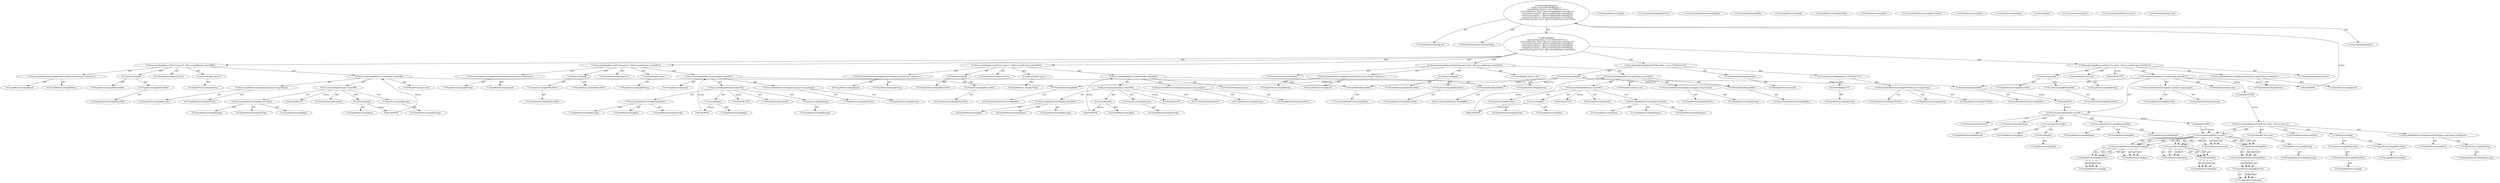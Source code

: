 digraph "testDecideRange#?" {
0 [label="3:CtTypeReferenceImpl@void" shape=ellipse]
1 [label="3:CtVirtualElement@testDecideRange" shape=ellipse]
2 [label="4:CtTypeReferenceImpl@IntFilter" shape=ellipse]
3 [label="4:CtPackageReferenceImpl@" shape=ellipse]
4 [label="4:CtExecutableReferenceImpl@CSVFilter(java.lang.String)" shape=ellipse]
5 [label="4:CtTypeReferenceImpl@CSVFilter" shape=ellipse]
6 [label="4:CtTypeReferenceImpl@CSVFilter" shape=ellipse]
7 [label="4:CtTypeReferenceImpl@String" shape=ellipse]
8 [label="4:CtLiteralImpl@\"0-2\"" shape=ellipse]
9 [label="4:CtTypeReferenceImpl@String" shape=ellipse]
10 [label="4:CtConstructorCallImpl@new CSVFilter(\"0-2\")" shape=ellipse]
11 [label="4:CtVirtualElement@filter" shape=ellipse]
12 [label="4:CtLocalVariableImpl@final IntFilter filter = new CSVFilter(\"0-2\")" shape=ellipse]
13 [label="5:CtExecutableReferenceImpl@assertFalse(java.lang.String,<unknown>)" shape=ellipse]
14 [label="5:CtTypeReferenceImpl@String" shape=ellipse]
15 [label="5:CtTypeReferenceImpl@null" shape=ellipse]
16 [label="5:CtVirtualElement@assertFalse" shape=ellipse]
17 [label="5:CtTypeAccessImpl@PlaceHold" shape=ellipse]
18 [label="5:CtTypeReferenceImpl@PlaceHold" shape=ellipse]
19 [label="5:CtThisAccessImpl@" shape=ellipse]
20 [label="5:CtTypeReferenceImpl@PlaceHold" shape=ellipse]
21 [label="5:CtLiteralImpl@\"less than\"" shape=ellipse]
22 [label="5:CtTypeReferenceImpl@String" shape=ellipse]
23 [label="5:CtExecutableReferenceImpl@accept(java.lang.Integer)" shape=ellipse]
24 [label="5:CtTypeReferenceImpl@IntFilter" shape=ellipse]
25 [label="5:CtTypeReferenceImpl@Integer" shape=ellipse]
26 [label="5:CtVirtualElement@accept" shape=ellipse]
27 [label="5:CtVariableReadImpl@filter" shape=ellipse]
28 [label="5:CtLocalVariableReferenceImpl@filter" shape=ellipse]
29 [label="5:CtExecutableReferenceImpl@valueOf(int)" shape=ellipse]
30 [label="5:CtTypeReferenceImpl@Integer" shape=ellipse]
31 [label="5:CtTypeReferenceImpl@Integer" shape=ellipse]
32 [label="5:CtTypeReferenceImpl@int" shape=ellipse]
33 [label="5:CtVirtualElement@valueOf" shape=ellipse]
34 [label="5:CtTypeAccessImpl@Integer" shape=ellipse]
35 [label="5:CtTypeReferenceImpl@Integer" shape=ellipse]
36 [label="5:CtLiteralImpl@1" shape=ellipse]
37 [label="5:CtTypeReferenceImpl@int" shape=ellipse]
38 [label="5:CtUnaryOperatorImpl@-1" shape=ellipse]
39 [label="5:CtTypeReferenceImpl@int" shape=ellipse]
40 [label="5:CtInvocationImpl@Integer.valueOf(-1)" shape=ellipse]
41 [label="5:CtInvocationImpl@filter.accept(Integer.valueOf(-1))" shape=ellipse]
42 [label="5:CtInvocationImpl@assertFalse(\"less than\", filter.accept(Integer.valueOf(-1)))" shape=ellipse]
43 [label="6:CtExecutableReferenceImpl@assertTrue(java.lang.String,<unknown>)" shape=ellipse]
44 [label="6:CtTypeReferenceImpl@String" shape=ellipse]
45 [label="6:CtTypeReferenceImpl@null" shape=ellipse]
46 [label="6:CtVirtualElement@assertTrue" shape=ellipse]
47 [label="6:CtTypeAccessImpl@PlaceHold" shape=ellipse]
48 [label="6:CtTypeReferenceImpl@PlaceHold" shape=ellipse]
49 [label="6:CtThisAccessImpl@" shape=ellipse]
50 [label="6:CtTypeReferenceImpl@PlaceHold" shape=ellipse]
51 [label="6:CtLiteralImpl@\"equal 0\"" shape=ellipse]
52 [label="6:CtTypeReferenceImpl@String" shape=ellipse]
53 [label="6:CtExecutableReferenceImpl@accept(java.lang.Integer)" shape=ellipse]
54 [label="6:CtTypeReferenceImpl@IntFilter" shape=ellipse]
55 [label="6:CtTypeReferenceImpl@Integer" shape=ellipse]
56 [label="6:CtVirtualElement@accept" shape=ellipse]
57 [label="6:CtVariableReadImpl@filter" shape=ellipse]
58 [label="6:CtLocalVariableReferenceImpl@filter" shape=ellipse]
59 [label="6:CtExecutableReferenceImpl@valueOf(int)" shape=ellipse]
60 [label="6:CtTypeReferenceImpl@Integer" shape=ellipse]
61 [label="6:CtTypeReferenceImpl@Integer" shape=ellipse]
62 [label="6:CtTypeReferenceImpl@int" shape=ellipse]
63 [label="6:CtVirtualElement@valueOf" shape=ellipse]
64 [label="6:CtTypeAccessImpl@Integer" shape=ellipse]
65 [label="6:CtTypeReferenceImpl@Integer" shape=ellipse]
66 [label="6:CtLiteralImpl@0" shape=ellipse]
67 [label="6:CtTypeReferenceImpl@int" shape=ellipse]
68 [label="6:CtInvocationImpl@Integer.valueOf(0)" shape=ellipse]
69 [label="6:CtInvocationImpl@filter.accept(Integer.valueOf(0))" shape=ellipse]
70 [label="6:CtInvocationImpl@assertTrue(\"equal 0\", filter.accept(Integer.valueOf(0)))" shape=ellipse]
71 [label="7:CtExecutableReferenceImpl@assertTrue(java.lang.String,<unknown>)" shape=ellipse]
72 [label="7:CtTypeReferenceImpl@String" shape=ellipse]
73 [label="7:CtTypeReferenceImpl@null" shape=ellipse]
74 [label="7:CtVirtualElement@assertTrue" shape=ellipse]
75 [label="7:CtTypeAccessImpl@PlaceHold" shape=ellipse]
76 [label="7:CtTypeReferenceImpl@PlaceHold" shape=ellipse]
77 [label="7:CtThisAccessImpl@" shape=ellipse]
78 [label="7:CtTypeReferenceImpl@PlaceHold" shape=ellipse]
79 [label="7:CtLiteralImpl@\"equal 1\"" shape=ellipse]
80 [label="7:CtTypeReferenceImpl@String" shape=ellipse]
81 [label="7:CtExecutableReferenceImpl@accept(java.lang.Integer)" shape=ellipse]
82 [label="7:CtTypeReferenceImpl@IntFilter" shape=ellipse]
83 [label="7:CtTypeReferenceImpl@Integer" shape=ellipse]
84 [label="7:CtVirtualElement@accept" shape=ellipse]
85 [label="7:CtVariableReadImpl@filter" shape=ellipse]
86 [label="7:CtLocalVariableReferenceImpl@filter" shape=ellipse]
87 [label="7:CtExecutableReferenceImpl@valueOf(int)" shape=ellipse]
88 [label="7:CtTypeReferenceImpl@Integer" shape=ellipse]
89 [label="7:CtTypeReferenceImpl@Integer" shape=ellipse]
90 [label="7:CtTypeReferenceImpl@int" shape=ellipse]
91 [label="7:CtVirtualElement@valueOf" shape=ellipse]
92 [label="7:CtTypeAccessImpl@Integer" shape=ellipse]
93 [label="7:CtTypeReferenceImpl@Integer" shape=ellipse]
94 [label="7:CtLiteralImpl@1" shape=ellipse]
95 [label="7:CtTypeReferenceImpl@int" shape=ellipse]
96 [label="7:CtInvocationImpl@Integer.valueOf(1)" shape=ellipse]
97 [label="7:CtInvocationImpl@filter.accept(Integer.valueOf(1))" shape=ellipse]
98 [label="7:CtInvocationImpl@assertTrue(\"equal 1\", filter.accept(Integer.valueOf(1)))" shape=ellipse]
99 [label="8:CtExecutableReferenceImpl@assertTrue(java.lang.String,<unknown>)" shape=ellipse]
100 [label="8:CtTypeReferenceImpl@String" shape=ellipse]
101 [label="8:CtTypeReferenceImpl@null" shape=ellipse]
102 [label="8:CtVirtualElement@assertTrue" shape=ellipse]
103 [label="8:CtTypeAccessImpl@PlaceHold" shape=ellipse]
104 [label="8:CtTypeReferenceImpl@PlaceHold" shape=ellipse]
105 [label="8:CtThisAccessImpl@" shape=ellipse]
106 [label="8:CtTypeReferenceImpl@PlaceHold" shape=ellipse]
107 [label="8:CtLiteralImpl@\"equal 2\"" shape=ellipse]
108 [label="8:CtTypeReferenceImpl@String" shape=ellipse]
109 [label="8:CtExecutableReferenceImpl@accept(java.lang.Integer)" shape=ellipse]
110 [label="8:CtTypeReferenceImpl@IntFilter" shape=ellipse]
111 [label="8:CtTypeReferenceImpl@Integer" shape=ellipse]
112 [label="8:CtVirtualElement@accept" shape=ellipse]
113 [label="8:CtVariableReadImpl@filter" shape=ellipse]
114 [label="8:CtLocalVariableReferenceImpl@filter" shape=ellipse]
115 [label="8:CtExecutableReferenceImpl@valueOf(int)" shape=ellipse]
116 [label="8:CtTypeReferenceImpl@Integer" shape=ellipse]
117 [label="8:CtTypeReferenceImpl@Integer" shape=ellipse]
118 [label="8:CtTypeReferenceImpl@int" shape=ellipse]
119 [label="8:CtVirtualElement@valueOf" shape=ellipse]
120 [label="8:CtTypeAccessImpl@Integer" shape=ellipse]
121 [label="8:CtTypeReferenceImpl@Integer" shape=ellipse]
122 [label="8:CtLiteralImpl@2" shape=ellipse]
123 [label="8:CtTypeReferenceImpl@int" shape=ellipse]
124 [label="8:CtInvocationImpl@Integer.valueOf(2)" shape=ellipse]
125 [label="8:CtInvocationImpl@filter.accept(Integer.valueOf(2))" shape=ellipse]
126 [label="8:CtInvocationImpl@assertTrue(\"equal 2\", filter.accept(Integer.valueOf(2)))" shape=ellipse]
127 [label="9:CtExecutableReferenceImpl@assertFalse(java.lang.String,<unknown>)" shape=ellipse]
128 [label="9:CtTypeReferenceImpl@String" shape=ellipse]
129 [label="9:CtTypeReferenceImpl@null" shape=ellipse]
130 [label="9:CtVirtualElement@assertFalse" shape=ellipse]
131 [label="9:CtTypeAccessImpl@PlaceHold" shape=ellipse]
132 [label="9:CtTypeReferenceImpl@PlaceHold" shape=ellipse]
133 [label="9:CtThisAccessImpl@" shape=ellipse]
134 [label="9:CtTypeReferenceImpl@PlaceHold" shape=ellipse]
135 [label="9:CtLiteralImpl@\"greater than\"" shape=ellipse]
136 [label="9:CtTypeReferenceImpl@String" shape=ellipse]
137 [label="9:CtExecutableReferenceImpl@accept(java.lang.Integer)" shape=ellipse]
138 [label="9:CtTypeReferenceImpl@IntFilter" shape=ellipse]
139 [label="9:CtTypeReferenceImpl@Integer" shape=ellipse]
140 [label="9:CtVirtualElement@accept" shape=ellipse]
141 [label="9:CtVariableReadImpl@filter" shape=ellipse]
142 [label="9:CtLocalVariableReferenceImpl@filter" shape=ellipse]
143 [label="9:CtExecutableReferenceImpl@valueOf(int)" shape=ellipse]
144 [label="9:CtTypeReferenceImpl@Integer" shape=ellipse]
145 [label="9:CtTypeReferenceImpl@Integer" shape=ellipse]
146 [label="9:CtTypeReferenceImpl@int" shape=ellipse]
147 [label="9:CtVirtualElement@valueOf" shape=ellipse]
148 [label="9:CtTypeAccessImpl@Integer" shape=ellipse]
149 [label="9:CtTypeReferenceImpl@Integer" shape=ellipse]
150 [label="9:CtLiteralImpl@3" shape=ellipse]
151 [label="9:CtTypeReferenceImpl@int" shape=ellipse]
152 [label="9:CtInvocationImpl@Integer.valueOf(3)" shape=ellipse]
153 [label="9:CtInvocationImpl@filter.accept(Integer.valueOf(3))" shape=ellipse]
154 [label="9:CtInvocationImpl@assertFalse(\"greater than\", filter.accept(Integer.valueOf(3)))" shape=ellipse]
155 [label="3:CtBlockImpl@\{
    final IntFilter filter = new CSVFilter(\"0-2\");
    assertFalse(\"less than\", filter.accept(Integer.valueOf(-1)));
    assertTrue(\"equal 0\", filter.accept(Integer.valueOf(0)));
    assertTrue(\"equal 1\", filter.accept(Integer.valueOf(1)));
    assertTrue(\"equal 2\", filter.accept(Integer.valueOf(2)));
    assertFalse(\"greater than\", filter.accept(Integer.valueOf(3)));
\}" shape=ellipse]
156 [label="3:CtMethodImpl@@Test
public void testDecideRange() \{
    final IntFilter filter = new CSVFilter(\"0-2\");
    assertFalse(\"less than\", filter.accept(Integer.valueOf(-1)));
    assertTrue(\"equal 0\", filter.accept(Integer.valueOf(0)));
    assertTrue(\"equal 1\", filter.accept(Integer.valueOf(1)));
    assertTrue(\"equal 2\", filter.accept(Integer.valueOf(2)));
    assertFalse(\"greater than\", filter.accept(Integer.valueOf(3)));
\}" shape=ellipse]
157 [label="2:CtAnnotationImpl@@Test" shape=ellipse]
158 [label="5:Update@UPDATE" shape=ellipse]
159 [label="5:CtPackageReferenceImpl@" shape=ellipse]
160 [label="5:CtTypeReferenceImpl@PlaceHold" shape=ellipse]
161 [label="5:CtPackageReferenceImpl@" shape=ellipse]
162 [label="5:CtTypeReferenceImpl@PlaceHold" shape=ellipse]
163 [label="5:CtTypeAccessImpl@PlaceHold" shape=ellipse]
164 [label="5:CtThisAccessImpl@" shape=ellipse]
165 [label="5:CtPackageReferenceImpl@java.lang" shape=ellipse]
166 [label="5:CtTypeReferenceImpl@String" shape=ellipse]
167 [label="5:CtTypeReferenceImpl@null" shape=ellipse]
168 [label="5:CtExecutableReferenceImpl@assertFalse(java.lang.String,<unknown>)" shape=ellipse]
169 [label="5:CtPackageReferenceImpl@java.lang" shape=ellipse]
170 [label="5:CtTypeReferenceImpl@String" shape=ellipse]
171 [label="5:CtLiteralImpl@\"less than\"" shape=ellipse]
172 [label="5:CtPackageReferenceImpl@" shape=ellipse]
173 [label="5:CtTypeReferenceImpl@IntFilter" shape=ellipse]
174 [label="5:CtLocalVariableReferenceImpl@filter" shape=ellipse]
175 [label="5:CtVariableReadImpl@filter" shape=ellipse]
176 [label="5:CtPackageReferenceImpl@" shape=ellipse]
177 [label="5:CtTypeReferenceImpl@IntFilter" shape=ellipse]
178 [label="5:CtTypeReferenceImpl@int" shape=ellipse]
179 [label="5:CtExecutableReferenceImpl@accept(int)" shape=ellipse]
180 [label="5:CtTypeReferenceImpl@int" shape=ellipse]
181 [label="5:CtTypeReferenceImpl@int" shape=ellipse]
182 [label="5:CtLiteralImpl@1" shape=ellipse]
183 [label="5:CtUnaryOperatorImpl@-1" shape=ellipse]
184 [label="5:CtInvocationImpl@filter.accept(-1)" shape=ellipse]
185 [label="5:CtVirtualElement@accept" shape=ellipse]
186 [label="5:CtInvocationImpl@assertFalse(\"less than\", filter.accept(-1))" shape=ellipse]
187 [label="5:CtVirtualElement@assertFalse" shape=ellipse]
188 [label="5:Update@UPDATE" shape=ellipse]
189 [label="5:CtPackageReferenceImpl@" shape=ellipse]
190 [label="5:CtTypeReferenceImpl@IntFilter" shape=ellipse]
191 [label="5:CtLocalVariableReferenceImpl@filter" shape=ellipse]
192 [label="5:CtVariableReadImpl@filter" shape=ellipse]
193 [label="5:CtPackageReferenceImpl@" shape=ellipse]
194 [label="5:CtTypeReferenceImpl@IntFilter" shape=ellipse]
195 [label="5:CtTypeReferenceImpl@int" shape=ellipse]
196 [label="5:CtExecutableReferenceImpl@accept(int)" shape=ellipse]
197 [label="5:CtTypeReferenceImpl@int" shape=ellipse]
198 [label="5:CtTypeReferenceImpl@int" shape=ellipse]
199 [label="5:CtLiteralImpl@1" shape=ellipse]
200 [label="5:CtUnaryOperatorImpl@-1" shape=ellipse]
201 [label="5:CtInvocationImpl@filter.accept(-1)" shape=ellipse]
202 [label="5:CtVirtualElement@accept" shape=ellipse]
203 [label="5:Delete@DELETE" shape=ellipse]
204 [label="6:Delete@DELETE" shape=ellipse]
205 [label="7:Delete@DELETE" shape=ellipse]
206 [label="8:Delete@DELETE" shape=ellipse]
207 [label="9:Delete@DELETE" shape=ellipse]
208 [label="5:Move@MOVE" shape=ellipse]
209 [label="5:Move@MOVE" shape=ellipse]
210 [label="6:Move@MOVE" shape=ellipse]
211 [label="7:Move@MOVE" shape=ellipse]
212 [label="8:Move@MOVE" shape=ellipse]
213 [label="9:Move@MOVE" shape=ellipse]
2 -> 3 [label="AST"];
4 -> 5 [label="AST"];
4 -> 6 [label="AST"];
4 -> 7 [label="AST"];
8 -> 9 [label="AST"];
10 -> 4 [label="AST"];
10 -> 8 [label="AST"];
11 -> 27 [label="Define-Use"];
11 -> 57 [label="Define-Use"];
11 -> 85 [label="Define-Use"];
11 -> 113 [label="Define-Use"];
11 -> 141 [label="Define-Use"];
12 -> 11 [label="AST"];
12 -> 2 [label="AST"];
12 -> 10 [label="AST"];
13 -> 14 [label="AST"];
13 -> 15 [label="AST"];
17 -> 18 [label="AST"];
19 -> 20 [label="AST"];
19 -> 17 [label="AST"];
21 -> 22 [label="AST"];
23 -> 24 [label="AST"];
23 -> 25 [label="AST"];
27 -> 28 [label="AST"];
27 -> 209 [label="Action"];
29 -> 30 [label="AST"];
29 -> 31 [label="AST"];
29 -> 32 [label="AST"];
34 -> 35 [label="AST"];
36 -> 37 [label="AST"];
38 -> 39 [label="AST"];
38 -> 36 [label="AST"];
40 -> 33 [label="AST"];
40 -> 34 [label="AST"];
40 -> 29 [label="AST"];
40 -> 38 [label="AST"];
40 -> 188 [label="Action"];
41 -> 26 [label="AST"];
41 -> 27 [label="AST"];
41 -> 23 [label="AST"];
41 -> 40 [label="AST"];
41 -> 158 [label="Action"];
41 -> 208 [label="Action"];
42 -> 16 [label="AST"];
42 -> 19 [label="AST"];
42 -> 13 [label="AST"];
42 -> 21 [label="AST"];
42 -> 41 [label="AST"];
42 -> 203 [label="Action"];
43 -> 44 [label="AST"];
43 -> 45 [label="AST"];
47 -> 48 [label="AST"];
49 -> 50 [label="AST"];
49 -> 47 [label="AST"];
51 -> 52 [label="AST"];
53 -> 54 [label="AST"];
53 -> 55 [label="AST"];
57 -> 58 [label="AST"];
59 -> 60 [label="AST"];
59 -> 61 [label="AST"];
59 -> 62 [label="AST"];
64 -> 65 [label="AST"];
66 -> 67 [label="AST"];
66 -> 210 [label="Action"];
68 -> 63 [label="AST"];
68 -> 64 [label="AST"];
68 -> 59 [label="AST"];
68 -> 66 [label="AST"];
68 -> 204 [label="Action"];
69 -> 56 [label="AST"];
69 -> 57 [label="AST"];
69 -> 53 [label="AST"];
69 -> 68 [label="AST"];
70 -> 46 [label="AST"];
70 -> 49 [label="AST"];
70 -> 43 [label="AST"];
70 -> 51 [label="AST"];
70 -> 69 [label="AST"];
71 -> 72 [label="AST"];
71 -> 73 [label="AST"];
75 -> 76 [label="AST"];
77 -> 78 [label="AST"];
77 -> 75 [label="AST"];
79 -> 80 [label="AST"];
81 -> 82 [label="AST"];
81 -> 83 [label="AST"];
85 -> 86 [label="AST"];
87 -> 88 [label="AST"];
87 -> 89 [label="AST"];
87 -> 90 [label="AST"];
92 -> 93 [label="AST"];
94 -> 95 [label="AST"];
94 -> 211 [label="Action"];
96 -> 91 [label="AST"];
96 -> 92 [label="AST"];
96 -> 87 [label="AST"];
96 -> 94 [label="AST"];
96 -> 205 [label="Action"];
97 -> 84 [label="AST"];
97 -> 85 [label="AST"];
97 -> 81 [label="AST"];
97 -> 96 [label="AST"];
98 -> 74 [label="AST"];
98 -> 77 [label="AST"];
98 -> 71 [label="AST"];
98 -> 79 [label="AST"];
98 -> 97 [label="AST"];
99 -> 100 [label="AST"];
99 -> 101 [label="AST"];
103 -> 104 [label="AST"];
105 -> 106 [label="AST"];
105 -> 103 [label="AST"];
107 -> 108 [label="AST"];
109 -> 110 [label="AST"];
109 -> 111 [label="AST"];
113 -> 114 [label="AST"];
115 -> 116 [label="AST"];
115 -> 117 [label="AST"];
115 -> 118 [label="AST"];
120 -> 121 [label="AST"];
122 -> 123 [label="AST"];
122 -> 212 [label="Action"];
124 -> 119 [label="AST"];
124 -> 120 [label="AST"];
124 -> 115 [label="AST"];
124 -> 122 [label="AST"];
124 -> 206 [label="Action"];
125 -> 112 [label="AST"];
125 -> 113 [label="AST"];
125 -> 109 [label="AST"];
125 -> 124 [label="AST"];
126 -> 102 [label="AST"];
126 -> 105 [label="AST"];
126 -> 99 [label="AST"];
126 -> 107 [label="AST"];
126 -> 125 [label="AST"];
127 -> 128 [label="AST"];
127 -> 129 [label="AST"];
131 -> 132 [label="AST"];
133 -> 134 [label="AST"];
133 -> 131 [label="AST"];
135 -> 136 [label="AST"];
137 -> 138 [label="AST"];
137 -> 139 [label="AST"];
141 -> 142 [label="AST"];
143 -> 144 [label="AST"];
143 -> 145 [label="AST"];
143 -> 146 [label="AST"];
148 -> 149 [label="AST"];
150 -> 151 [label="AST"];
150 -> 213 [label="Action"];
152 -> 147 [label="AST"];
152 -> 148 [label="AST"];
152 -> 143 [label="AST"];
152 -> 150 [label="AST"];
152 -> 207 [label="Action"];
153 -> 140 [label="AST"];
153 -> 141 [label="AST"];
153 -> 137 [label="AST"];
153 -> 152 [label="AST"];
154 -> 130 [label="AST"];
154 -> 133 [label="AST"];
154 -> 127 [label="AST"];
154 -> 135 [label="AST"];
154 -> 153 [label="AST"];
155 -> 12 [label="AST"];
155 -> 42 [label="AST"];
155 -> 70 [label="AST"];
155 -> 98 [label="AST"];
155 -> 126 [label="AST"];
155 -> 154 [label="AST"];
156 -> 1 [label="AST"];
156 -> 157 [label="AST"];
156 -> 0 [label="AST"];
156 -> 155 [label="AST"];
158 -> 186 [label="Action"];
160 -> 159 [label="AST"];
162 -> 161 [label="AST"];
163 -> 162 [label="AST"];
164 -> 160 [label="AST"];
164 -> 163 [label="AST"];
166 -> 165 [label="AST"];
168 -> 166 [label="AST"];
168 -> 167 [label="AST"];
170 -> 169 [label="AST"];
171 -> 170 [label="AST"];
190 -> 189 [label="AST"];
190 -> 189 [label="AST"];
191 -> 190 [label="AST"];
191 -> 190 [label="AST"];
192 -> 191 [label="AST"];
192 -> 191 [label="AST"];
194 -> 193 [label="AST"];
194 -> 193 [label="AST"];
196 -> 194 [label="AST"];
196 -> 194 [label="AST"];
196 -> 195 [label="AST"];
196 -> 195 [label="AST"];
199 -> 198 [label="AST"];
199 -> 198 [label="AST"];
200 -> 197 [label="AST"];
200 -> 197 [label="AST"];
200 -> 199 [label="AST"];
200 -> 199 [label="AST"];
201 -> 202 [label="AST"];
201 -> 202 [label="AST"];
201 -> 192 [label="AST"];
201 -> 192 [label="AST"];
201 -> 196 [label="AST"];
201 -> 196 [label="AST"];
201 -> 200 [label="AST"];
201 -> 200 [label="AST"];
186 -> 187 [label="AST"];
186 -> 164 [label="AST"];
186 -> 168 [label="AST"];
186 -> 171 [label="AST"];
186 -> 201 [label="AST"];
186 -> 201 [label="AST"];
188 -> 201 [label="Action"];
188 -> 201 [label="Action"];
190 -> 189 [label="AST"];
190 -> 189 [label="AST"];
191 -> 190 [label="AST"];
191 -> 190 [label="AST"];
192 -> 191 [label="AST"];
192 -> 191 [label="AST"];
194 -> 193 [label="AST"];
194 -> 193 [label="AST"];
196 -> 194 [label="AST"];
196 -> 194 [label="AST"];
196 -> 195 [label="AST"];
196 -> 195 [label="AST"];
199 -> 198 [label="AST"];
199 -> 198 [label="AST"];
200 -> 197 [label="AST"];
200 -> 197 [label="AST"];
200 -> 199 [label="AST"];
200 -> 199 [label="AST"];
201 -> 202 [label="AST"];
201 -> 202 [label="AST"];
201 -> 192 [label="AST"];
201 -> 192 [label="AST"];
201 -> 196 [label="AST"];
201 -> 196 [label="AST"];
201 -> 200 [label="AST"];
201 -> 200 [label="AST"];
208 -> 156 [label="Action"];
209 -> 40 [label="Action"];
210 -> 69 [label="Action"];
211 -> 97 [label="Action"];
212 -> 125 [label="Action"];
213 -> 153 [label="Action"];
}
